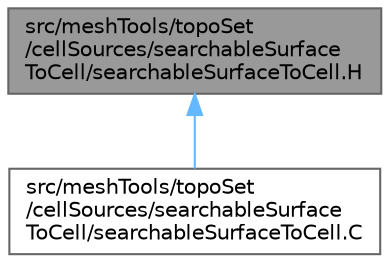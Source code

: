 digraph "src/meshTools/topoSet/cellSources/searchableSurfaceToCell/searchableSurfaceToCell.H"
{
 // LATEX_PDF_SIZE
  bgcolor="transparent";
  edge [fontname=Helvetica,fontsize=10,labelfontname=Helvetica,labelfontsize=10];
  node [fontname=Helvetica,fontsize=10,shape=box,height=0.2,width=0.4];
  Node1 [id="Node000001",label="src/meshTools/topoSet\l/cellSources/searchableSurface\lToCell/searchableSurfaceToCell.H",height=0.2,width=0.4,color="gray40", fillcolor="grey60", style="filled", fontcolor="black",tooltip=" "];
  Node1 -> Node2 [id="edge1_Node000001_Node000002",dir="back",color="steelblue1",style="solid",tooltip=" "];
  Node2 [id="Node000002",label="src/meshTools/topoSet\l/cellSources/searchableSurface\lToCell/searchableSurfaceToCell.C",height=0.2,width=0.4,color="grey40", fillcolor="white", style="filled",URL="$searchableSurfaceToCell_8C.html",tooltip=" "];
}
